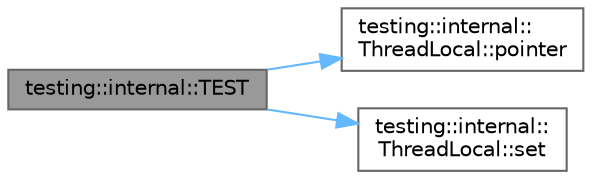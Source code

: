digraph "testing::internal::TEST"
{
 // LATEX_PDF_SIZE
  bgcolor="transparent";
  edge [fontname=Helvetica,fontsize=10,labelfontname=Helvetica,labelfontsize=10];
  node [fontname=Helvetica,fontsize=10,shape=box,height=0.2,width=0.4];
  rankdir="LR";
  Node1 [id="Node000001",label="testing::internal::TEST",height=0.2,width=0.4,color="gray40", fillcolor="grey60", style="filled", fontcolor="black",tooltip=" "];
  Node1 -> Node2 [id="edge1_Node000001_Node000002",color="steelblue1",style="solid",tooltip=" "];
  Node2 [id="Node000002",label="testing::internal::\lThreadLocal::pointer",height=0.2,width=0.4,color="grey40", fillcolor="white", style="filled",URL="$classtesting_1_1internal_1_1_thread_local.html#a7026718c55e57a041cf1018e7d991a57",tooltip=" "];
  Node1 -> Node3 [id="edge2_Node000001_Node000003",color="steelblue1",style="solid",tooltip=" "];
  Node3 [id="Node000003",label="testing::internal::\lThreadLocal::set",height=0.2,width=0.4,color="grey40", fillcolor="white", style="filled",URL="$classtesting_1_1internal_1_1_thread_local.html#ab5ebc7ba07426cef7167afa2a7707eb4",tooltip=" "];
}
